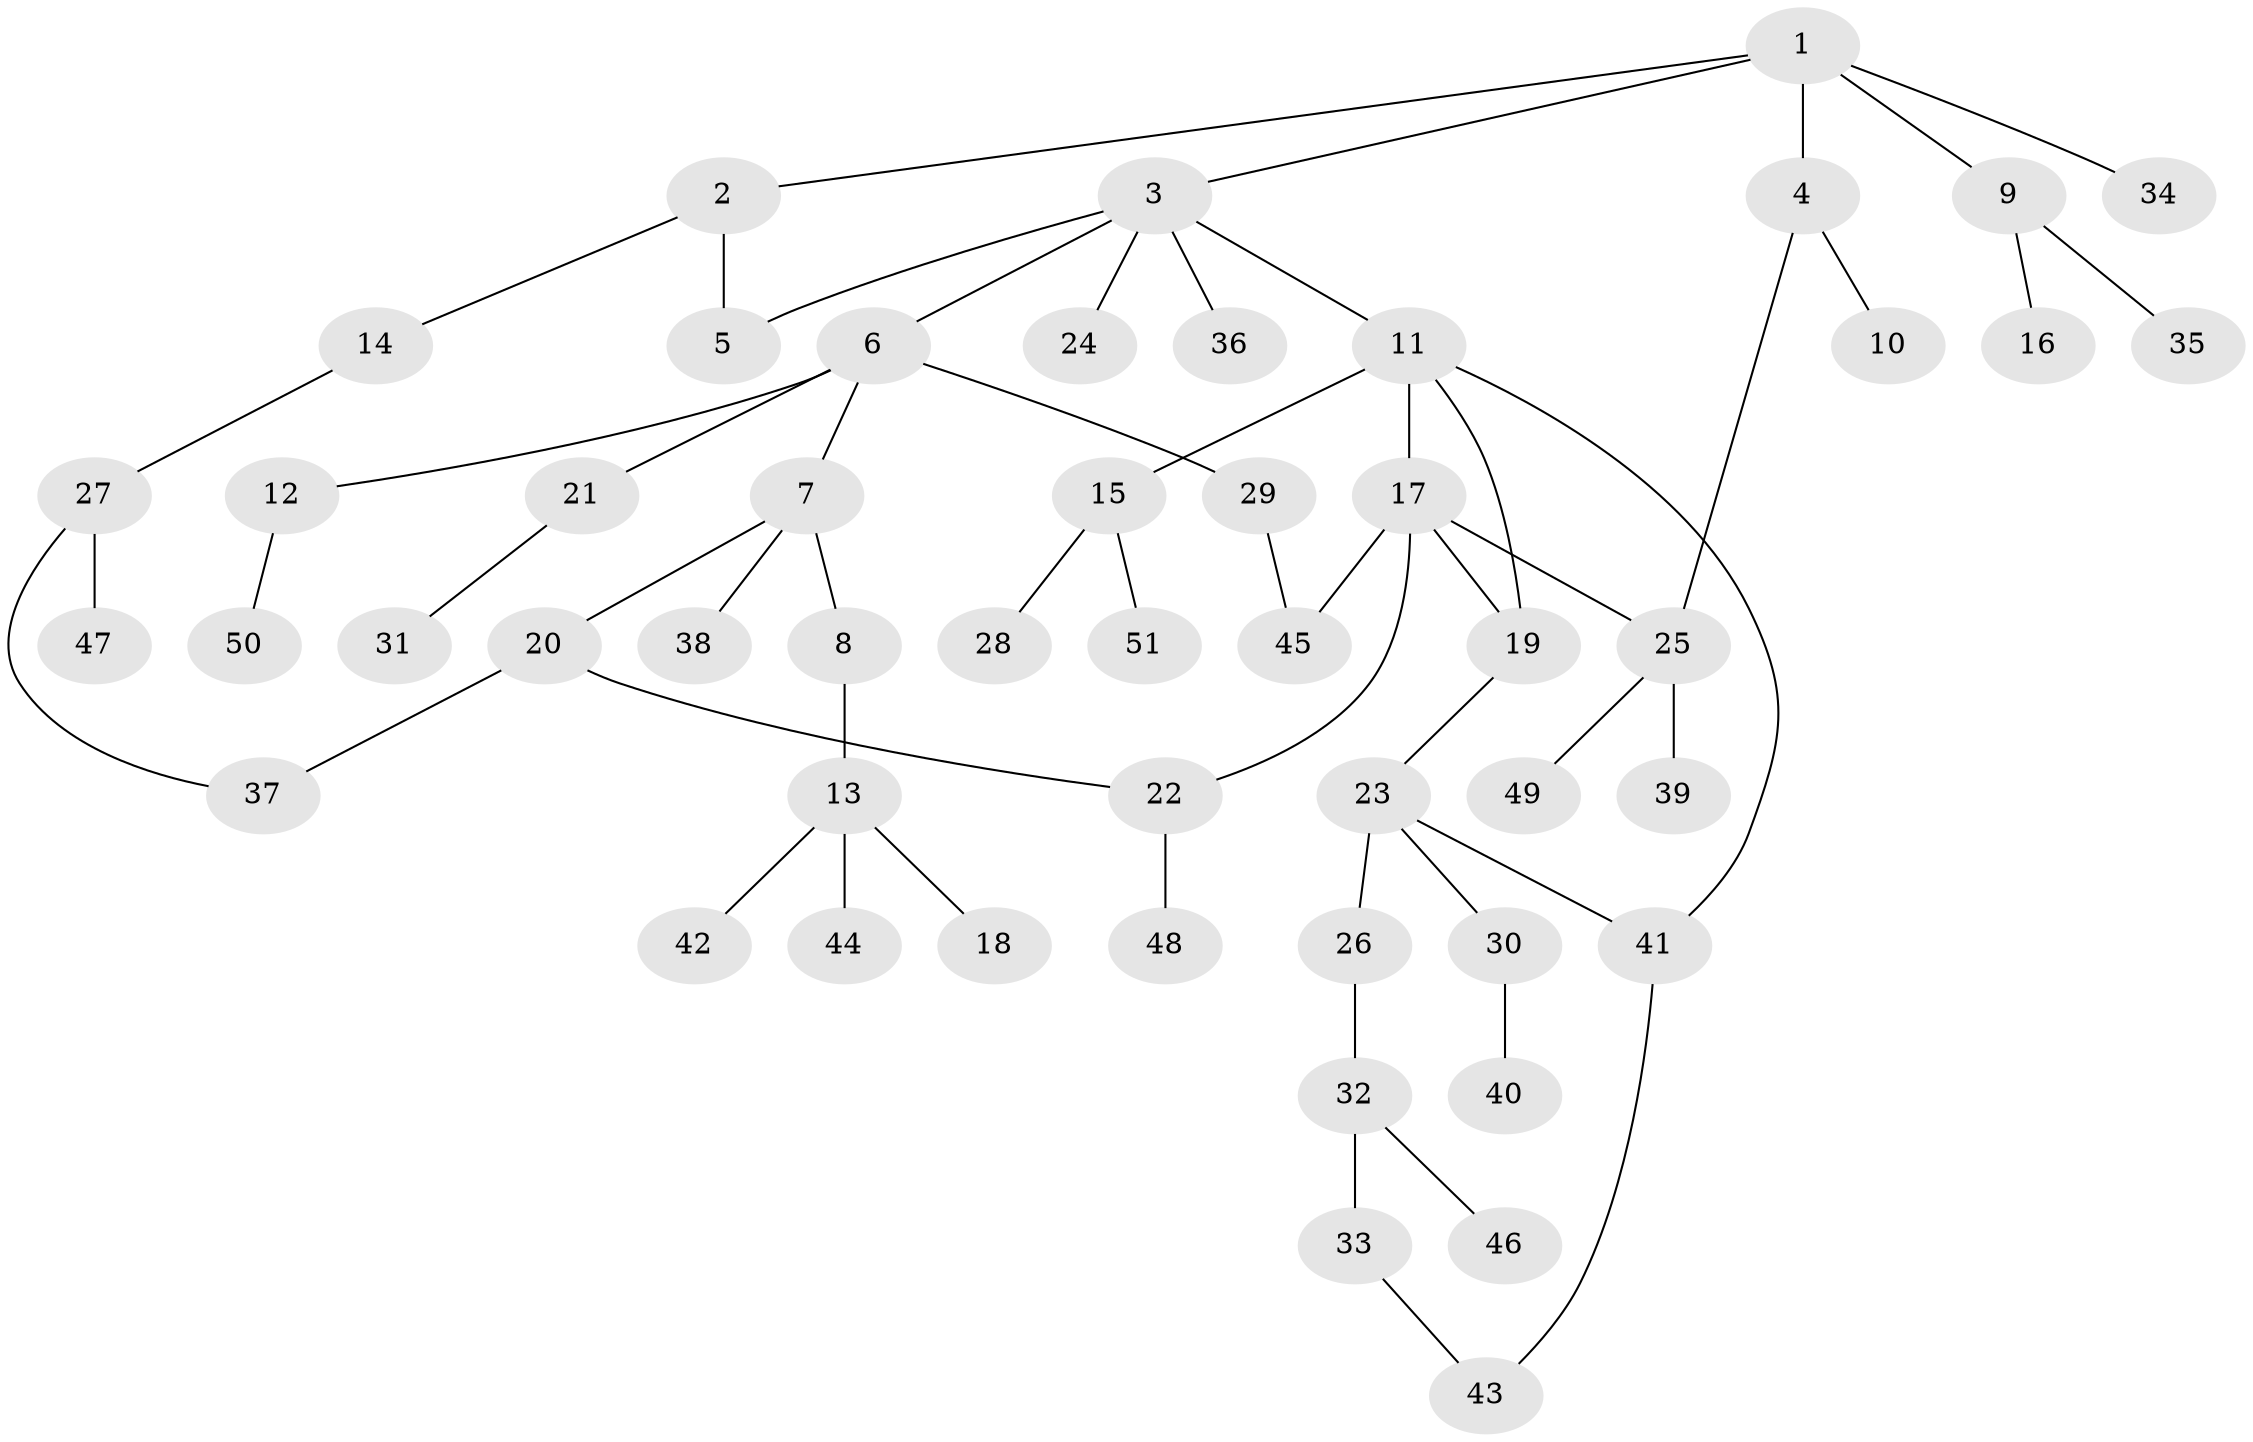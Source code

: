 // Generated by graph-tools (version 1.1) at 2025/49/03/09/25 03:49:18]
// undirected, 51 vertices, 58 edges
graph export_dot {
graph [start="1"]
  node [color=gray90,style=filled];
  1;
  2;
  3;
  4;
  5;
  6;
  7;
  8;
  9;
  10;
  11;
  12;
  13;
  14;
  15;
  16;
  17;
  18;
  19;
  20;
  21;
  22;
  23;
  24;
  25;
  26;
  27;
  28;
  29;
  30;
  31;
  32;
  33;
  34;
  35;
  36;
  37;
  38;
  39;
  40;
  41;
  42;
  43;
  44;
  45;
  46;
  47;
  48;
  49;
  50;
  51;
  1 -- 2;
  1 -- 3;
  1 -- 4;
  1 -- 9;
  1 -- 34;
  2 -- 5;
  2 -- 14;
  3 -- 6;
  3 -- 11;
  3 -- 24;
  3 -- 36;
  3 -- 5;
  4 -- 10;
  4 -- 25;
  6 -- 7;
  6 -- 12;
  6 -- 21;
  6 -- 29;
  7 -- 8;
  7 -- 20;
  7 -- 38;
  8 -- 13;
  9 -- 16;
  9 -- 35;
  11 -- 15;
  11 -- 17;
  11 -- 19;
  11 -- 41;
  12 -- 50;
  13 -- 18;
  13 -- 42;
  13 -- 44;
  14 -- 27;
  15 -- 28;
  15 -- 51;
  17 -- 45;
  17 -- 22;
  17 -- 19;
  17 -- 25;
  19 -- 23;
  20 -- 22;
  20 -- 37;
  21 -- 31;
  22 -- 48;
  23 -- 26;
  23 -- 30;
  23 -- 41;
  25 -- 39;
  25 -- 49;
  26 -- 32;
  27 -- 37;
  27 -- 47;
  29 -- 45;
  30 -- 40;
  32 -- 33;
  32 -- 46;
  33 -- 43;
  41 -- 43;
}
